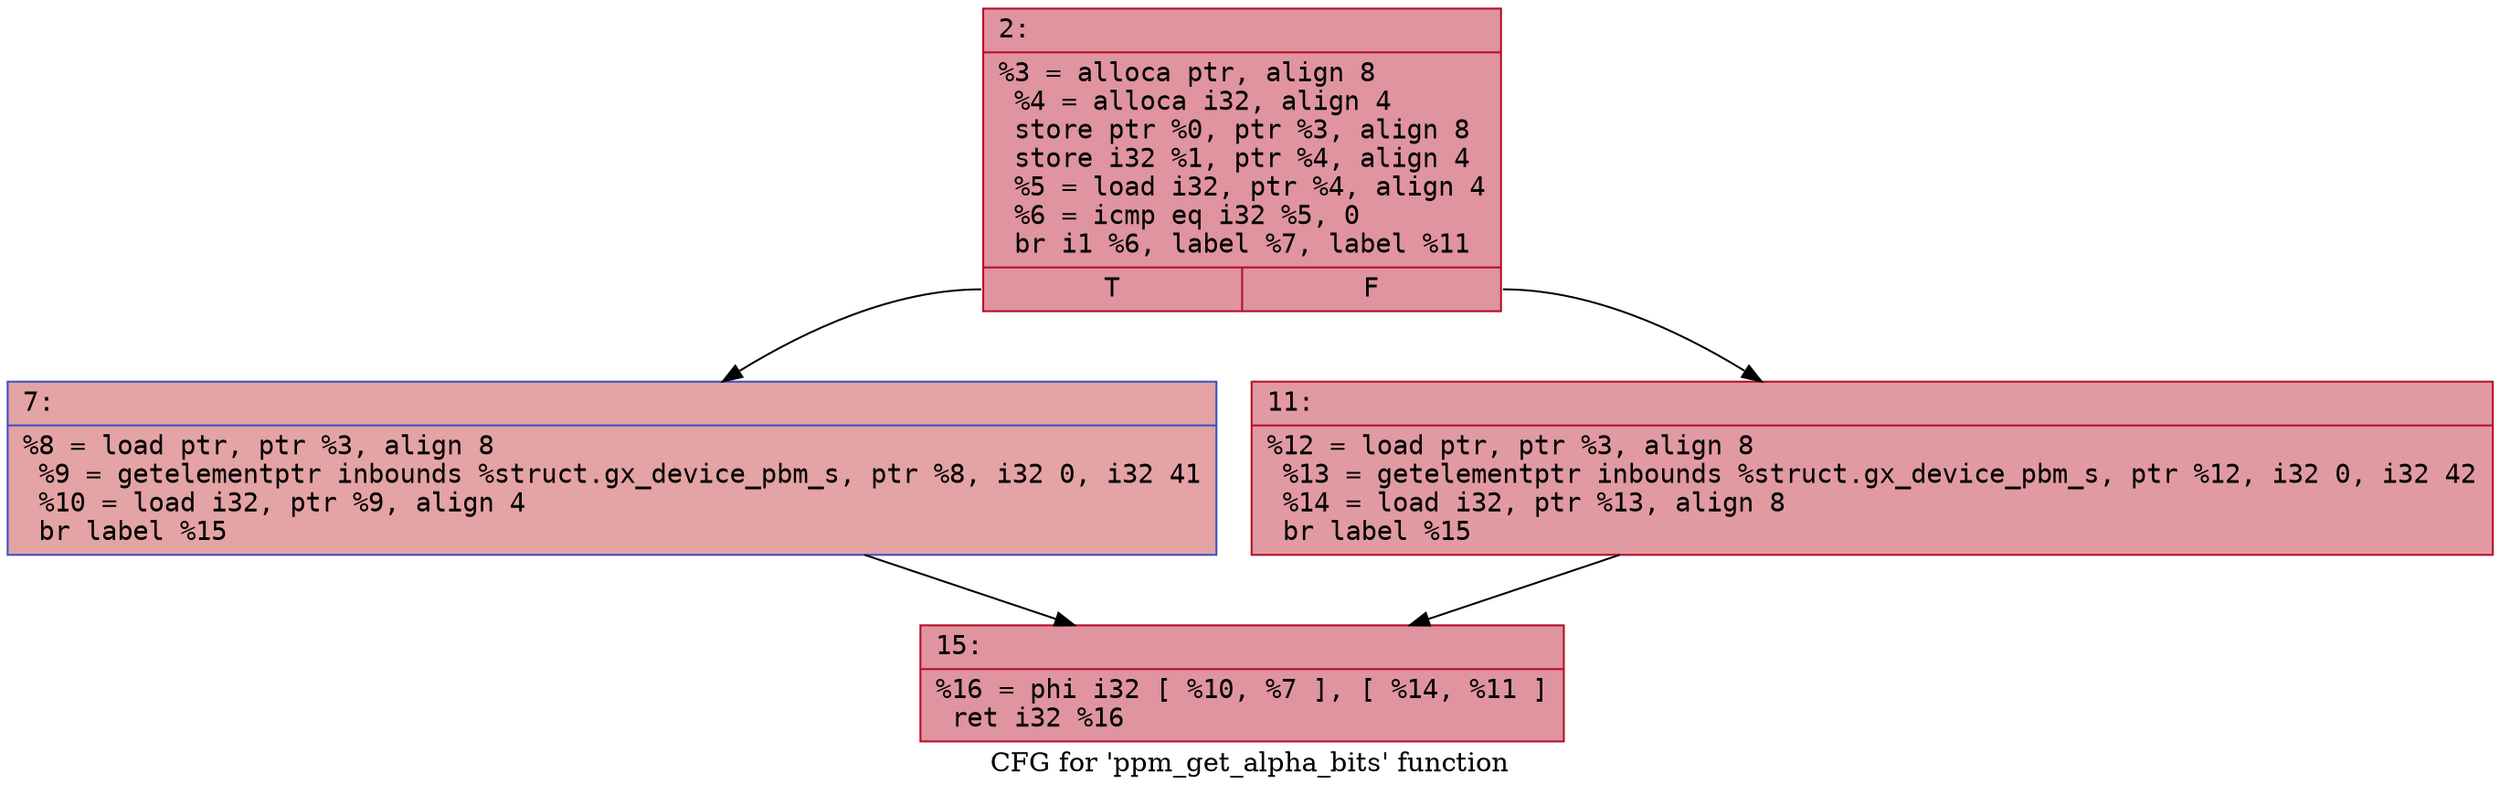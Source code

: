 digraph "CFG for 'ppm_get_alpha_bits' function" {
	label="CFG for 'ppm_get_alpha_bits' function";

	Node0x6000034cf980 [shape=record,color="#b70d28ff", style=filled, fillcolor="#b70d2870" fontname="Courier",label="{2:\l|  %3 = alloca ptr, align 8\l  %4 = alloca i32, align 4\l  store ptr %0, ptr %3, align 8\l  store i32 %1, ptr %4, align 4\l  %5 = load i32, ptr %4, align 4\l  %6 = icmp eq i32 %5, 0\l  br i1 %6, label %7, label %11\l|{<s0>T|<s1>F}}"];
	Node0x6000034cf980:s0 -> Node0x6000034cf9d0[tooltip="2 -> 7\nProbability 37.50%" ];
	Node0x6000034cf980:s1 -> Node0x6000034cfa20[tooltip="2 -> 11\nProbability 62.50%" ];
	Node0x6000034cf9d0 [shape=record,color="#3d50c3ff", style=filled, fillcolor="#c32e3170" fontname="Courier",label="{7:\l|  %8 = load ptr, ptr %3, align 8\l  %9 = getelementptr inbounds %struct.gx_device_pbm_s, ptr %8, i32 0, i32 41\l  %10 = load i32, ptr %9, align 4\l  br label %15\l}"];
	Node0x6000034cf9d0 -> Node0x6000034cfa70[tooltip="7 -> 15\nProbability 100.00%" ];
	Node0x6000034cfa20 [shape=record,color="#b70d28ff", style=filled, fillcolor="#bb1b2c70" fontname="Courier",label="{11:\l|  %12 = load ptr, ptr %3, align 8\l  %13 = getelementptr inbounds %struct.gx_device_pbm_s, ptr %12, i32 0, i32 42\l  %14 = load i32, ptr %13, align 8\l  br label %15\l}"];
	Node0x6000034cfa20 -> Node0x6000034cfa70[tooltip="11 -> 15\nProbability 100.00%" ];
	Node0x6000034cfa70 [shape=record,color="#b70d28ff", style=filled, fillcolor="#b70d2870" fontname="Courier",label="{15:\l|  %16 = phi i32 [ %10, %7 ], [ %14, %11 ]\l  ret i32 %16\l}"];
}
